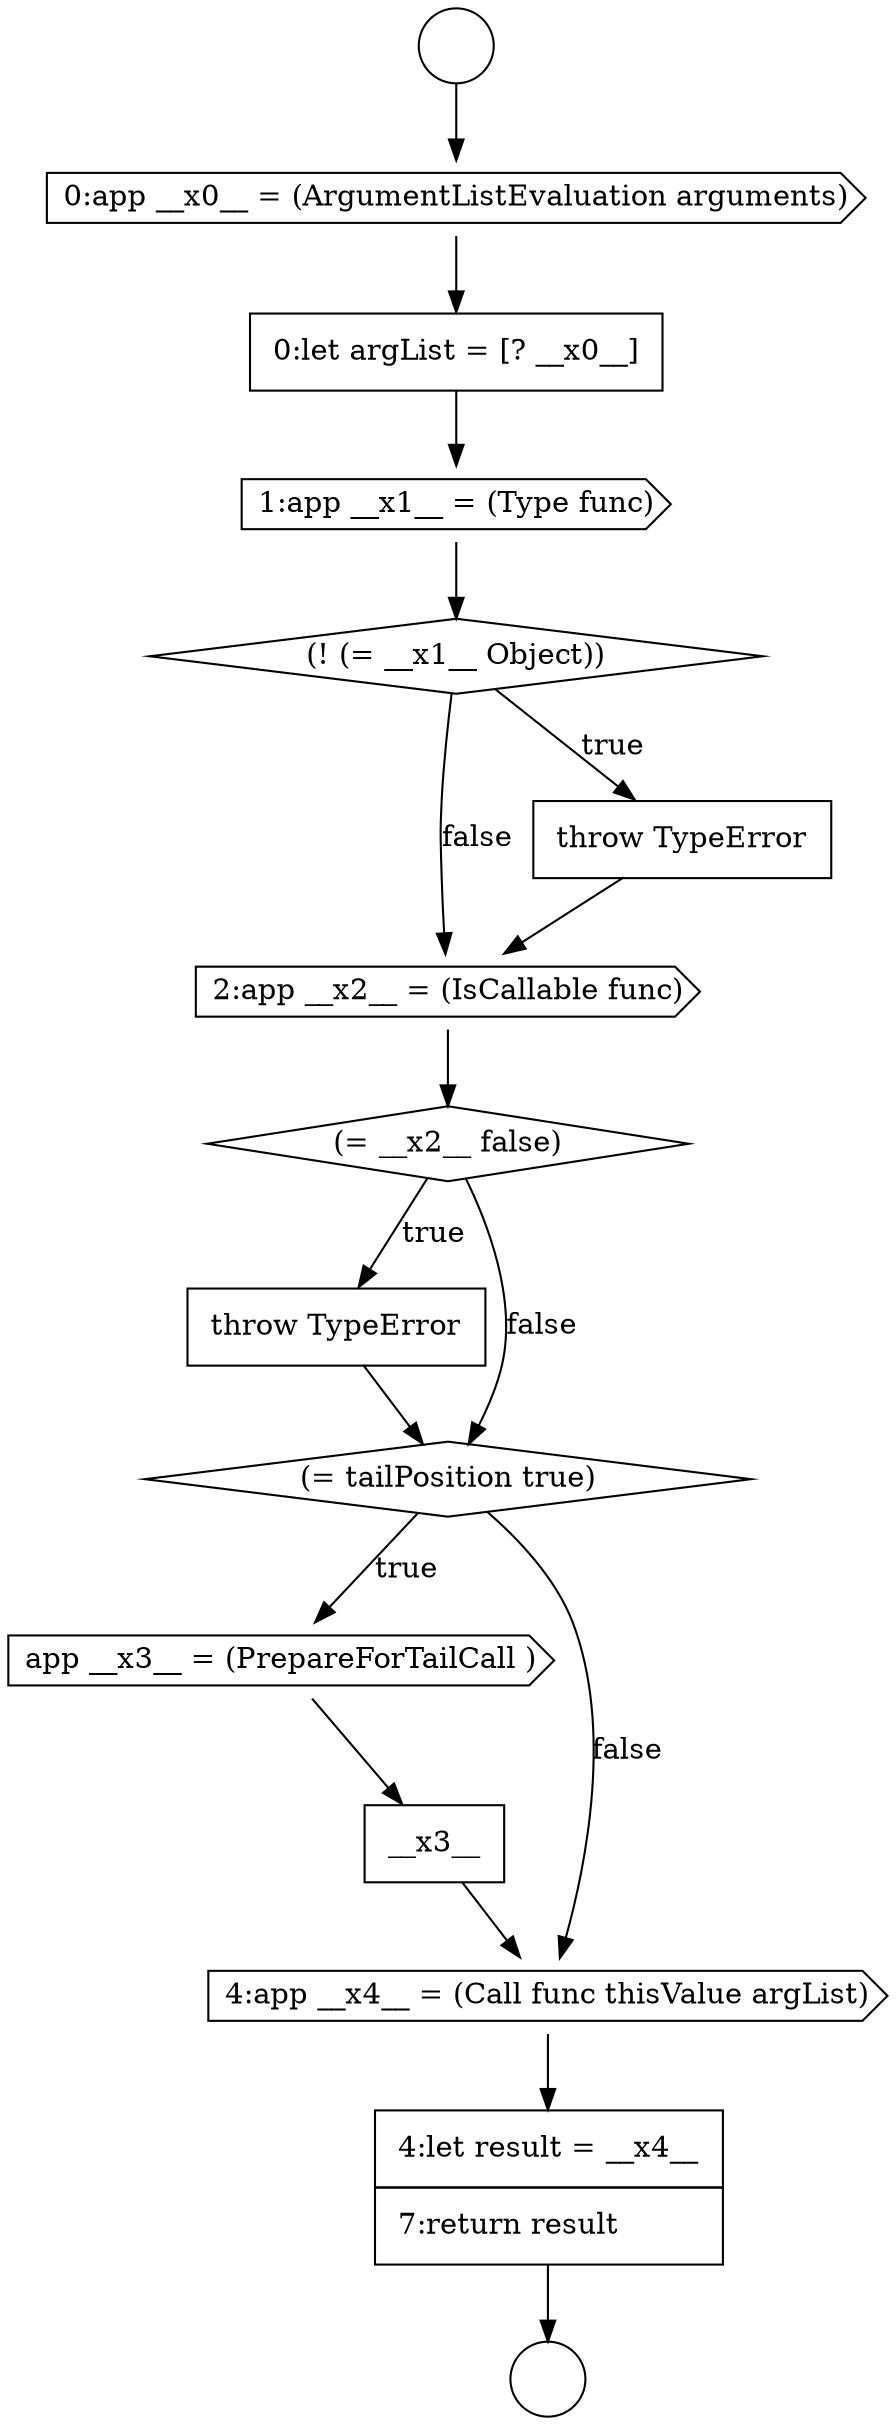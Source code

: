 digraph {
  node4062 [shape=cds, label=<<font color="black">1:app __x1__ = (Type func)</font>> color="black" fillcolor="white" style=filled]
  node4058 [shape=circle label=" " color="black" fillcolor="white" style=filled]
  node4070 [shape=none, margin=0, label=<<font color="black">
    <table border="0" cellborder="1" cellspacing="0" cellpadding="10">
      <tr><td align="left">__x3__</td></tr>
    </table>
  </font>> color="black" fillcolor="white" style=filled]
  node4072 [shape=none, margin=0, label=<<font color="black">
    <table border="0" cellborder="1" cellspacing="0" cellpadding="10">
      <tr><td align="left">4:let result = __x4__</td></tr>
      <tr><td align="left">7:return result</td></tr>
    </table>
  </font>> color="black" fillcolor="white" style=filled]
  node4065 [shape=cds, label=<<font color="black">2:app __x2__ = (IsCallable func)</font>> color="black" fillcolor="white" style=filled]
  node4059 [shape=circle label=" " color="black" fillcolor="white" style=filled]
  node4063 [shape=diamond, label=<<font color="black">(! (= __x1__ Object))</font>> color="black" fillcolor="white" style=filled]
  node4060 [shape=cds, label=<<font color="black">0:app __x0__ = (ArgumentListEvaluation arguments)</font>> color="black" fillcolor="white" style=filled]
  node4064 [shape=none, margin=0, label=<<font color="black">
    <table border="0" cellborder="1" cellspacing="0" cellpadding="10">
      <tr><td align="left">throw TypeError</td></tr>
    </table>
  </font>> color="black" fillcolor="white" style=filled]
  node4067 [shape=none, margin=0, label=<<font color="black">
    <table border="0" cellborder="1" cellspacing="0" cellpadding="10">
      <tr><td align="left">throw TypeError</td></tr>
    </table>
  </font>> color="black" fillcolor="white" style=filled]
  node4061 [shape=none, margin=0, label=<<font color="black">
    <table border="0" cellborder="1" cellspacing="0" cellpadding="10">
      <tr><td align="left">0:let argList = [? __x0__]</td></tr>
    </table>
  </font>> color="black" fillcolor="white" style=filled]
  node4068 [shape=diamond, label=<<font color="black">(= tailPosition true)</font>> color="black" fillcolor="white" style=filled]
  node4069 [shape=cds, label=<<font color="black">app __x3__ = (PrepareForTailCall )</font>> color="black" fillcolor="white" style=filled]
  node4066 [shape=diamond, label=<<font color="black">(= __x2__ false)</font>> color="black" fillcolor="white" style=filled]
  node4071 [shape=cds, label=<<font color="black">4:app __x4__ = (Call func thisValue argList)</font>> color="black" fillcolor="white" style=filled]
  node4070 -> node4071 [ color="black"]
  node4063 -> node4064 [label=<<font color="black">true</font>> color="black"]
  node4063 -> node4065 [label=<<font color="black">false</font>> color="black"]
  node4061 -> node4062 [ color="black"]
  node4062 -> node4063 [ color="black"]
  node4071 -> node4072 [ color="black"]
  node4069 -> node4070 [ color="black"]
  node4068 -> node4069 [label=<<font color="black">true</font>> color="black"]
  node4068 -> node4071 [label=<<font color="black">false</font>> color="black"]
  node4067 -> node4068 [ color="black"]
  node4060 -> node4061 [ color="black"]
  node4064 -> node4065 [ color="black"]
  node4065 -> node4066 [ color="black"]
  node4072 -> node4059 [ color="black"]
  node4066 -> node4067 [label=<<font color="black">true</font>> color="black"]
  node4066 -> node4068 [label=<<font color="black">false</font>> color="black"]
  node4058 -> node4060 [ color="black"]
}
